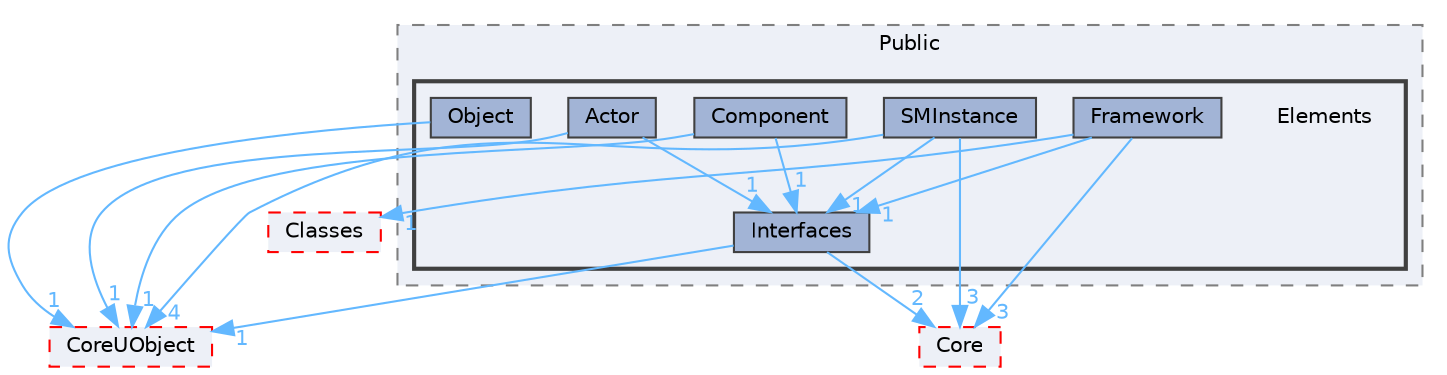digraph "Elements"
{
 // INTERACTIVE_SVG=YES
 // LATEX_PDF_SIZE
  bgcolor="transparent";
  edge [fontname=Helvetica,fontsize=10,labelfontname=Helvetica,labelfontsize=10];
  node [fontname=Helvetica,fontsize=10,shape=box,height=0.2,width=0.4];
  compound=true
  subgraph clusterdir_1d06a51bfc871a6a1823440d0d72725c {
    graph [ bgcolor="#edf0f7", pencolor="grey50", label="Public", fontname=Helvetica,fontsize=10 style="filled,dashed", URL="dir_1d06a51bfc871a6a1823440d0d72725c.html",tooltip=""]
  subgraph clusterdir_2848491951e81d6ed5b69fe207134632 {
    graph [ bgcolor="#edf0f7", pencolor="grey25", label="", fontname=Helvetica,fontsize=10 style="filled,bold", URL="dir_2848491951e81d6ed5b69fe207134632.html",tooltip=""]
    dir_2848491951e81d6ed5b69fe207134632 [shape=plaintext, label="Elements"];
  dir_e55072495cbd5e7b1da763ec5d335d32 [label="Actor", fillcolor="#a2b4d6", color="grey25", style="filled", URL="dir_e55072495cbd5e7b1da763ec5d335d32.html",tooltip=""];
  dir_f9e17c5aebb7ef36cf9cb8944f9f08ac [label="Component", fillcolor="#a2b4d6", color="grey25", style="filled", URL="dir_f9e17c5aebb7ef36cf9cb8944f9f08ac.html",tooltip=""];
  dir_d74ee023dc697eb52a29dc3af9e6b30f [label="Framework", fillcolor="#a2b4d6", color="grey25", style="filled", URL="dir_d74ee023dc697eb52a29dc3af9e6b30f.html",tooltip=""];
  dir_1aebe0baad59a292f817c5f7921965bb [label="Interfaces", fillcolor="#a2b4d6", color="grey25", style="filled", URL="dir_1aebe0baad59a292f817c5f7921965bb.html",tooltip=""];
  dir_e81ffa76e796d2fbb68e95213f82f7a1 [label="Object", fillcolor="#a2b4d6", color="grey25", style="filled", URL="dir_e81ffa76e796d2fbb68e95213f82f7a1.html",tooltip=""];
  dir_98cbe1b1e310d6e04fb6f32071538331 [label="SMInstance", fillcolor="#a2b4d6", color="grey25", style="filled", URL="dir_98cbe1b1e310d6e04fb6f32071538331.html",tooltip=""];
  }
  }
  dir_4c499e5e32e2b4479ad7e552df73eeae [label="CoreUObject", fillcolor="#edf0f7", color="red", style="filled,dashed", URL="dir_4c499e5e32e2b4479ad7e552df73eeae.html",tooltip=""];
  dir_0e6cddcc9caa1238c7f3774224afaa45 [label="Core", fillcolor="#edf0f7", color="red", style="filled,dashed", URL="dir_0e6cddcc9caa1238c7f3774224afaa45.html",tooltip=""];
  dir_0ed647eebe6ffcaa496d3842b7cec6ce [label="Classes", fillcolor="#edf0f7", color="red", style="filled,dashed", URL="dir_0ed647eebe6ffcaa496d3842b7cec6ce.html",tooltip=""];
  dir_e55072495cbd5e7b1da763ec5d335d32->dir_1aebe0baad59a292f817c5f7921965bb [headlabel="1", labeldistance=1.5 headhref="dir_000011_000507.html" href="dir_000011_000507.html" color="steelblue1" fontcolor="steelblue1"];
  dir_e55072495cbd5e7b1da763ec5d335d32->dir_4c499e5e32e2b4479ad7e552df73eeae [headlabel="1", labeldistance=1.5 headhref="dir_000011_000268.html" href="dir_000011_000268.html" color="steelblue1" fontcolor="steelblue1"];
  dir_f9e17c5aebb7ef36cf9cb8944f9f08ac->dir_1aebe0baad59a292f817c5f7921965bb [headlabel="1", labeldistance=1.5 headhref="dir_000224_000507.html" href="dir_000224_000507.html" color="steelblue1" fontcolor="steelblue1"];
  dir_f9e17c5aebb7ef36cf9cb8944f9f08ac->dir_4c499e5e32e2b4479ad7e552df73eeae [headlabel="1", labeldistance=1.5 headhref="dir_000224_000268.html" href="dir_000224_000268.html" color="steelblue1" fontcolor="steelblue1"];
  dir_d74ee023dc697eb52a29dc3af9e6b30f->dir_0e6cddcc9caa1238c7f3774224afaa45 [headlabel="3", labeldistance=1.5 headhref="dir_000413_000266.html" href="dir_000413_000266.html" color="steelblue1" fontcolor="steelblue1"];
  dir_d74ee023dc697eb52a29dc3af9e6b30f->dir_0ed647eebe6ffcaa496d3842b7cec6ce [headlabel="1", labeldistance=1.5 headhref="dir_000413_000193.html" href="dir_000413_000193.html" color="steelblue1" fontcolor="steelblue1"];
  dir_d74ee023dc697eb52a29dc3af9e6b30f->dir_1aebe0baad59a292f817c5f7921965bb [headlabel="1", labeldistance=1.5 headhref="dir_000413_000507.html" href="dir_000413_000507.html" color="steelblue1" fontcolor="steelblue1"];
  dir_1aebe0baad59a292f817c5f7921965bb->dir_0e6cddcc9caa1238c7f3774224afaa45 [headlabel="2", labeldistance=1.5 headhref="dir_000507_000266.html" href="dir_000507_000266.html" color="steelblue1" fontcolor="steelblue1"];
  dir_1aebe0baad59a292f817c5f7921965bb->dir_4c499e5e32e2b4479ad7e552df73eeae [headlabel="1", labeldistance=1.5 headhref="dir_000507_000268.html" href="dir_000507_000268.html" color="steelblue1" fontcolor="steelblue1"];
  dir_e81ffa76e796d2fbb68e95213f82f7a1->dir_4c499e5e32e2b4479ad7e552df73eeae [headlabel="1", labeldistance=1.5 headhref="dir_000700_000268.html" href="dir_000700_000268.html" color="steelblue1" fontcolor="steelblue1"];
  dir_98cbe1b1e310d6e04fb6f32071538331->dir_0e6cddcc9caa1238c7f3774224afaa45 [headlabel="3", labeldistance=1.5 headhref="dir_001049_000266.html" href="dir_001049_000266.html" color="steelblue1" fontcolor="steelblue1"];
  dir_98cbe1b1e310d6e04fb6f32071538331->dir_1aebe0baad59a292f817c5f7921965bb [headlabel="1", labeldistance=1.5 headhref="dir_001049_000507.html" href="dir_001049_000507.html" color="steelblue1" fontcolor="steelblue1"];
  dir_98cbe1b1e310d6e04fb6f32071538331->dir_4c499e5e32e2b4479ad7e552df73eeae [headlabel="4", labeldistance=1.5 headhref="dir_001049_000268.html" href="dir_001049_000268.html" color="steelblue1" fontcolor="steelblue1"];
}
